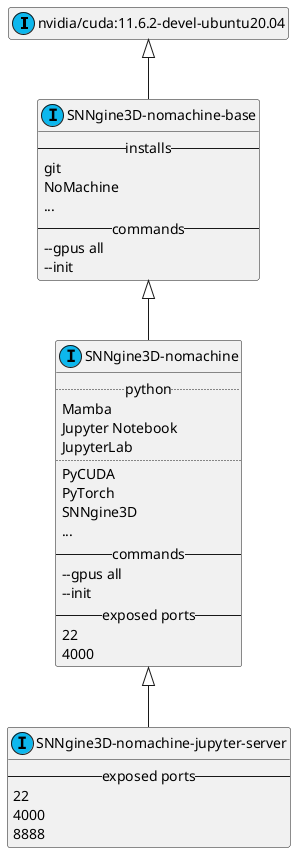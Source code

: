 @startuml
allowmixing


class "nvidia/cuda:11.6.2-devel-ubuntu20.04" as nvidia <<(I, #0db7ed)>> {
}
hide nvidia members

class "SNNgine3D-nomachine-base" as snn3D_base <<(I, #0db7ed)>> {
    --installs--
    git
    NoMachine
    ...
    --commands--
    --gpus all
    --init
}

class "SNNgine3D-nomachine" as snn3D_nomachine <<(I, #0db7ed)>> {
    ..python..
    Mamba
    Jupyter Notebook
    JupyterLab
    ..
    PyCUDA
    PyTorch
    SNNgine3D
    ...
    --commands--
    --gpus all
    --init
    --exposed ports--
    22
    4000
}


class "SNNgine3D-nomachine-jupyter-server" as snn3D_jup_nomachine <<(I, #0db7ed)>> {
    --exposed ports--
    22
    4000
    8888
}

'note left of snn3D_jup_nomachine
'  see also: https://github.com/iot-salzburg/gpu-jupyter
'end note

nvidia <|-- snn3D_base
snn3D_base <|-- snn3D_nomachine
snn3D_nomachine <|-- snn3D_jup_nomachine

'snn3D_base <|-- snn3D_base
'snn3D_base <|-- base_jupyter
'snn3D_base <|-- snn3D_nomachine
'snn3D_base *-- install_snn3D
'base_jupyter <|-- snn3D_jup_nomachine
'snn3D_jup_nomachine *-- install_snn3D
'class "snngine3D" as install_snn3D <<(P, #FFD43B)>> {
'..requires..
'Vispy
'...
'}
'hide install_snn3D methods
'class "cuda-base-jupyter" as base_jupyter <<(I, #0db7ed)>> {
'    --installs--
'    mamba
'    conda
'    Jupyter
'    ...
'    --exposed ports--
'    8888
'}
'
'note left of base_jupyter
'  see also: https://github.com/iot-salzburg/gpu-jupyter
'end note

'class "snngine3D-base" as snn3D_base <<(I, #0db7ed)>> {
'}
'hide snn3D_base members

'class "snngine3D-nomachine" as snn3D_nomachine <<(I, #0db7ed)>> {
'    --installs--
'    mamba
'    conda
'    Jupyter
'    --exposed ports--
'    4000
'}
@enduml

